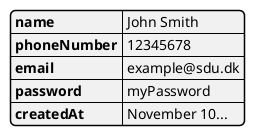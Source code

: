 @startjson
{
    "name": "John Smith",
    "phoneNumber": "12345678",
    "email":"example@sdu.dk",
    "password": "myPassword",
    "createdAt":"November 10..."
}
@endjson